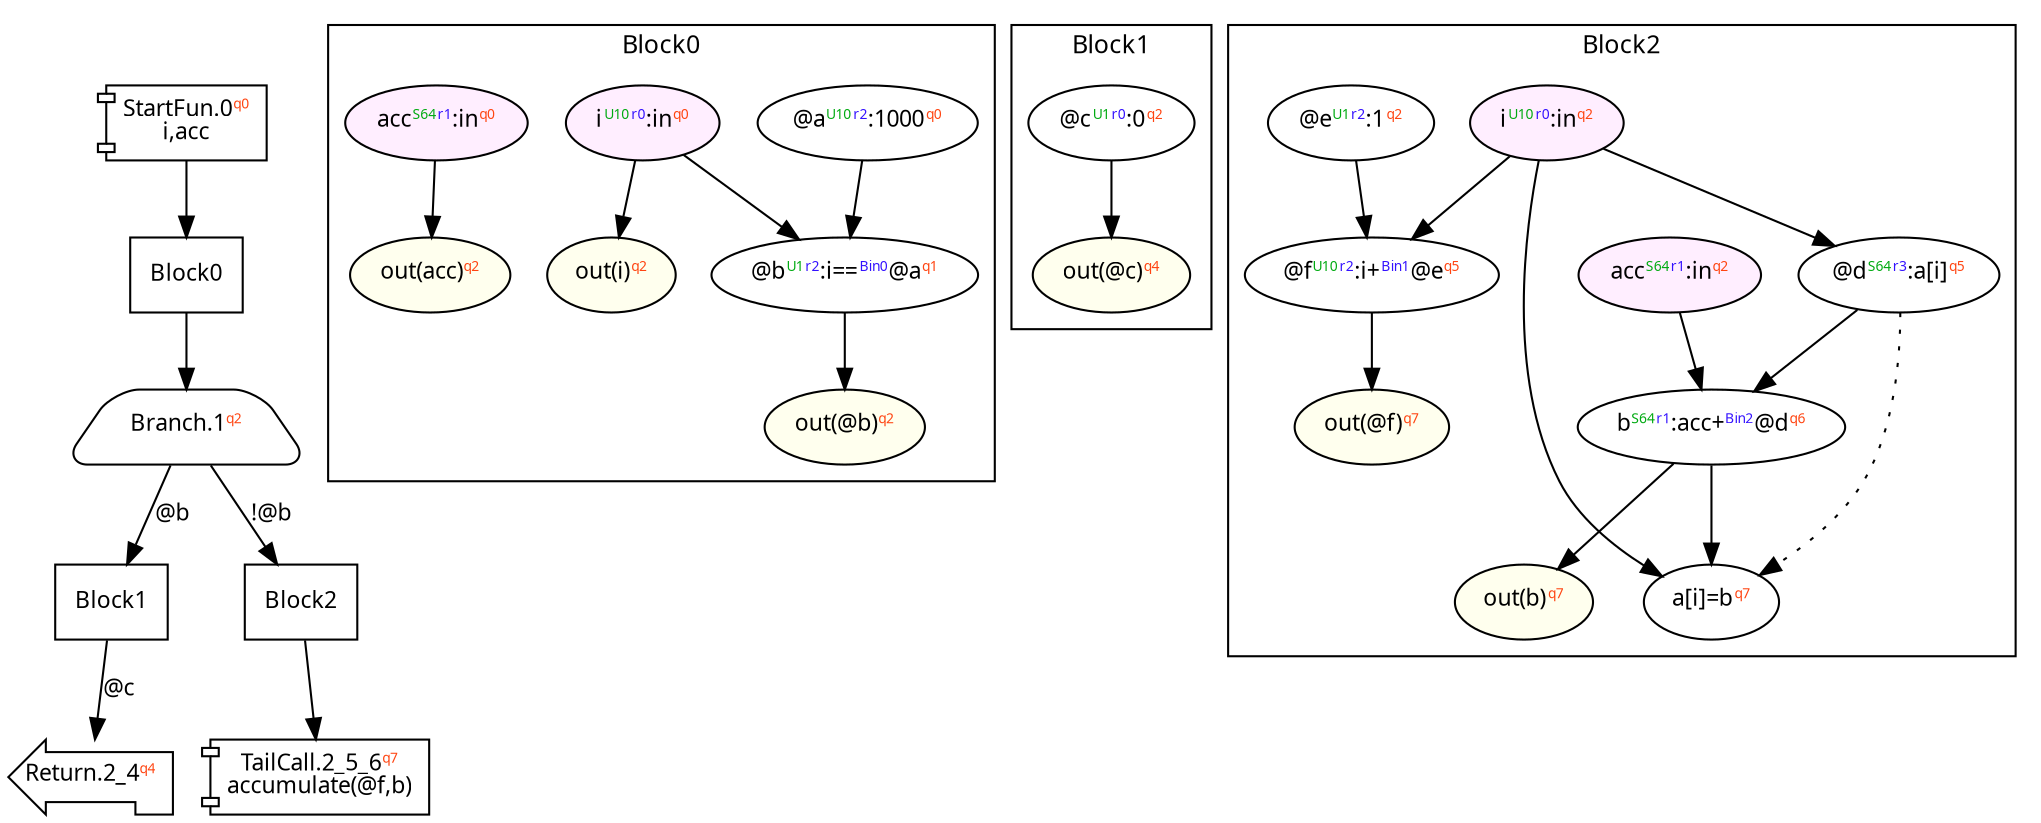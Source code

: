 digraph Program_ {
  graph [fontname = "Monaco", fontsize = 12, ranksep = 0.5];
  node [shape = box, fontname = "Monaco", fontsize = 11; colorscheme = pastel19];
  edge [fontname = "Monaco", fontsize = 11; colorscheme = pastel19];
  Jump0[label = <StartFun.0<font color="#ff4411" point-size="8"><sup>q0</sup></font><br/>i,acc>; shape = component];
  Jump0 -> Block0;
  Jump1[
    label = <Branch.1<font color="#ff4411" point-size="8"><sup>q2</sup></font>>;
    shape = trapezium; style = rounded;
  ];
  Block0 -> Jump1;
  Jump1 -> Block1 [label="@b"];
  Jump1 -> Block2 [label="!@b"];
  Jump2_4[label = <Return.2_4<font color="#ff4411" point-size="8"><sup>q4</sup></font>>; shape = lpromoter];
  Block1 -> Jump2_4 [label="@c"];
  Jump2_5_6[label = <TailCall.2_5_6<font color="#ff4411" point-size="8"><sup>q7</sup></font><br/>accumulate(@f,b)>; shape = component];
  Block2 -> Jump2_5_6;
  Block0 [label = "Block0"];
  Block1 [label = "Block1"];
  Block2 [label = "Block2"];
  subgraph cluster_dfg_Block0 {
    node [shape = oval];
    label = "Block0";
    0 [label=<@a<font color="#00aa11" point-size="8"><sup>U10</sup></font><font color="#3311ff" point-size="8"><sup>r2</sup></font>:1000<font color="#ff4411" point-size="8"><sup>q0</sup></font>>; ];
    1 [label=<@b<font color="#00aa11" point-size="8"><sup>U1</sup></font><font color="#3311ff" point-size="8"><sup>r2</sup></font>:i==<font color="#3311ff" point-size="8"><sup>Bin0</sup></font>@a<font color="#ff4411" point-size="8"><sup>q1</sup></font>>; ];
    17 [label=<out(acc)<font color="#ff4411" point-size="8"><sup>q2</sup></font>>; style="filled"; fillcolor="#ffffee";];
    18 [label=<out(i)<font color="#ff4411" point-size="8"><sup>q2</sup></font>>; style="filled"; fillcolor="#ffffee";];
    16 [label=<i<font color="#00aa11" point-size="8"><sup>U10</sup></font><font color="#3311ff" point-size="8"><sup>r0</sup></font>:in<font color="#ff4411" point-size="8"><sup>q0</sup></font>>; style="filled"; fillcolor="#ffeeff";];
    19 [label=<out(@b)<font color="#ff4411" point-size="8"><sup>q2</sup></font>>; style="filled"; fillcolor="#ffffee";];
    15 [label=<acc<font color="#00aa11" point-size="8"><sup>S64</sup></font><font color="#3311ff" point-size="8"><sup>r1</sup></font>:in<font color="#ff4411" point-size="8"><sup>q0</sup></font>>; style="filled"; fillcolor="#ffeeff";];
    0 -> 1;
    1 -> 19;
    15 -> 17;
    16 -> 1;
    16 -> 18;
  }
  subgraph cluster_dfg_Block1 {
    node [shape = oval];
    label = "Block1";
    2 [label=<@c<font color="#00aa11" point-size="8"><sup>U1</sup></font><font color="#3311ff" point-size="8"><sup>r0</sup></font>:0<font color="#ff4411" point-size="8"><sup>q2</sup></font>>; ];
    11 [label=<out(@c)<font color="#ff4411" point-size="8"><sup>q4</sup></font>>; style="filled"; fillcolor="#ffffee";];
    2 -> 11;
  }
  subgraph cluster_dfg_Block2 {
    node [shape = oval];
    label = "Block2";
    5 [label=<a[i]=b<font color="#ff4411" point-size="8"><sup>q7</sup></font>>; ];
    20 [label=<out(@f)<font color="#ff4411" point-size="8"><sup>q7</sup></font>>; style="filled"; fillcolor="#ffffee";];
    6 [label=<@e<font color="#00aa11" point-size="8"><sup>U1</sup></font><font color="#3311ff" point-size="8"><sup>r2</sup></font>:1<font color="#ff4411" point-size="8"><sup>q2</sup></font>>; ];
    21 [label=<out(b)<font color="#ff4411" point-size="8"><sup>q7</sup></font>>; style="filled"; fillcolor="#ffffee";];
    13 [label=<i<font color="#00aa11" point-size="8"><sup>U10</sup></font><font color="#3311ff" point-size="8"><sup>r0</sup></font>:in<font color="#ff4411" point-size="8"><sup>q2</sup></font>>; style="filled"; fillcolor="#ffeeff";];
    12 [label=<acc<font color="#00aa11" point-size="8"><sup>S64</sup></font><font color="#3311ff" point-size="8"><sup>r1</sup></font>:in<font color="#ff4411" point-size="8"><sup>q2</sup></font>>; style="filled"; fillcolor="#ffeeff";];
    7 [label=<@f<font color="#00aa11" point-size="8"><sup>U10</sup></font><font color="#3311ff" point-size="8"><sup>r2</sup></font>:i+<font color="#3311ff" point-size="8"><sup>Bin1</sup></font>@e<font color="#ff4411" point-size="8"><sup>q5</sup></font>>; ];
    3 [label=<@d<font color="#00aa11" point-size="8"><sup>S64</sup></font><font color="#3311ff" point-size="8"><sup>r3</sup></font>:a[i]<font color="#ff4411" point-size="8"><sup>q5</sup></font>>; ];
    4 [label=<b<font color="#00aa11" point-size="8"><sup>S64</sup></font><font color="#3311ff" point-size="8"><sup>r1</sup></font>:acc+<font color="#3311ff" point-size="8"><sup>Bin2</sup></font>@d<font color="#ff4411" point-size="8"><sup>q6</sup></font>>; ];
    3 -> 4;
    4 -> 5;
    4 -> 21;
    6 -> 7;
    7 -> 20;
    12 -> 4;
    13 -> 3;
    13 -> 5;
    13 -> 7;
    3 -> 5 [style = dotted];
  }
}

